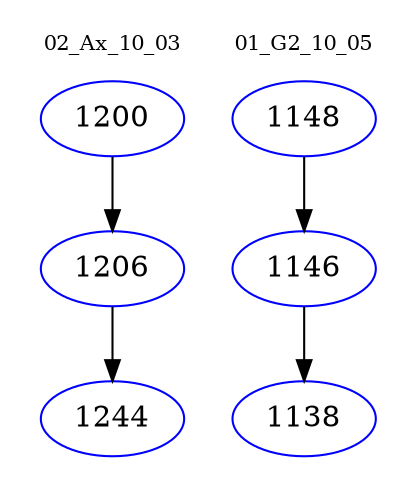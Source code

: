 digraph{
subgraph cluster_0 {
color = white
label = "02_Ax_10_03";
fontsize=10;
T0_1200 [label="1200", color="blue"]
T0_1200 -> T0_1206 [color="black"]
T0_1206 [label="1206", color="blue"]
T0_1206 -> T0_1244 [color="black"]
T0_1244 [label="1244", color="blue"]
}
subgraph cluster_1 {
color = white
label = "01_G2_10_05";
fontsize=10;
T1_1148 [label="1148", color="blue"]
T1_1148 -> T1_1146 [color="black"]
T1_1146 [label="1146", color="blue"]
T1_1146 -> T1_1138 [color="black"]
T1_1138 [label="1138", color="blue"]
}
}

